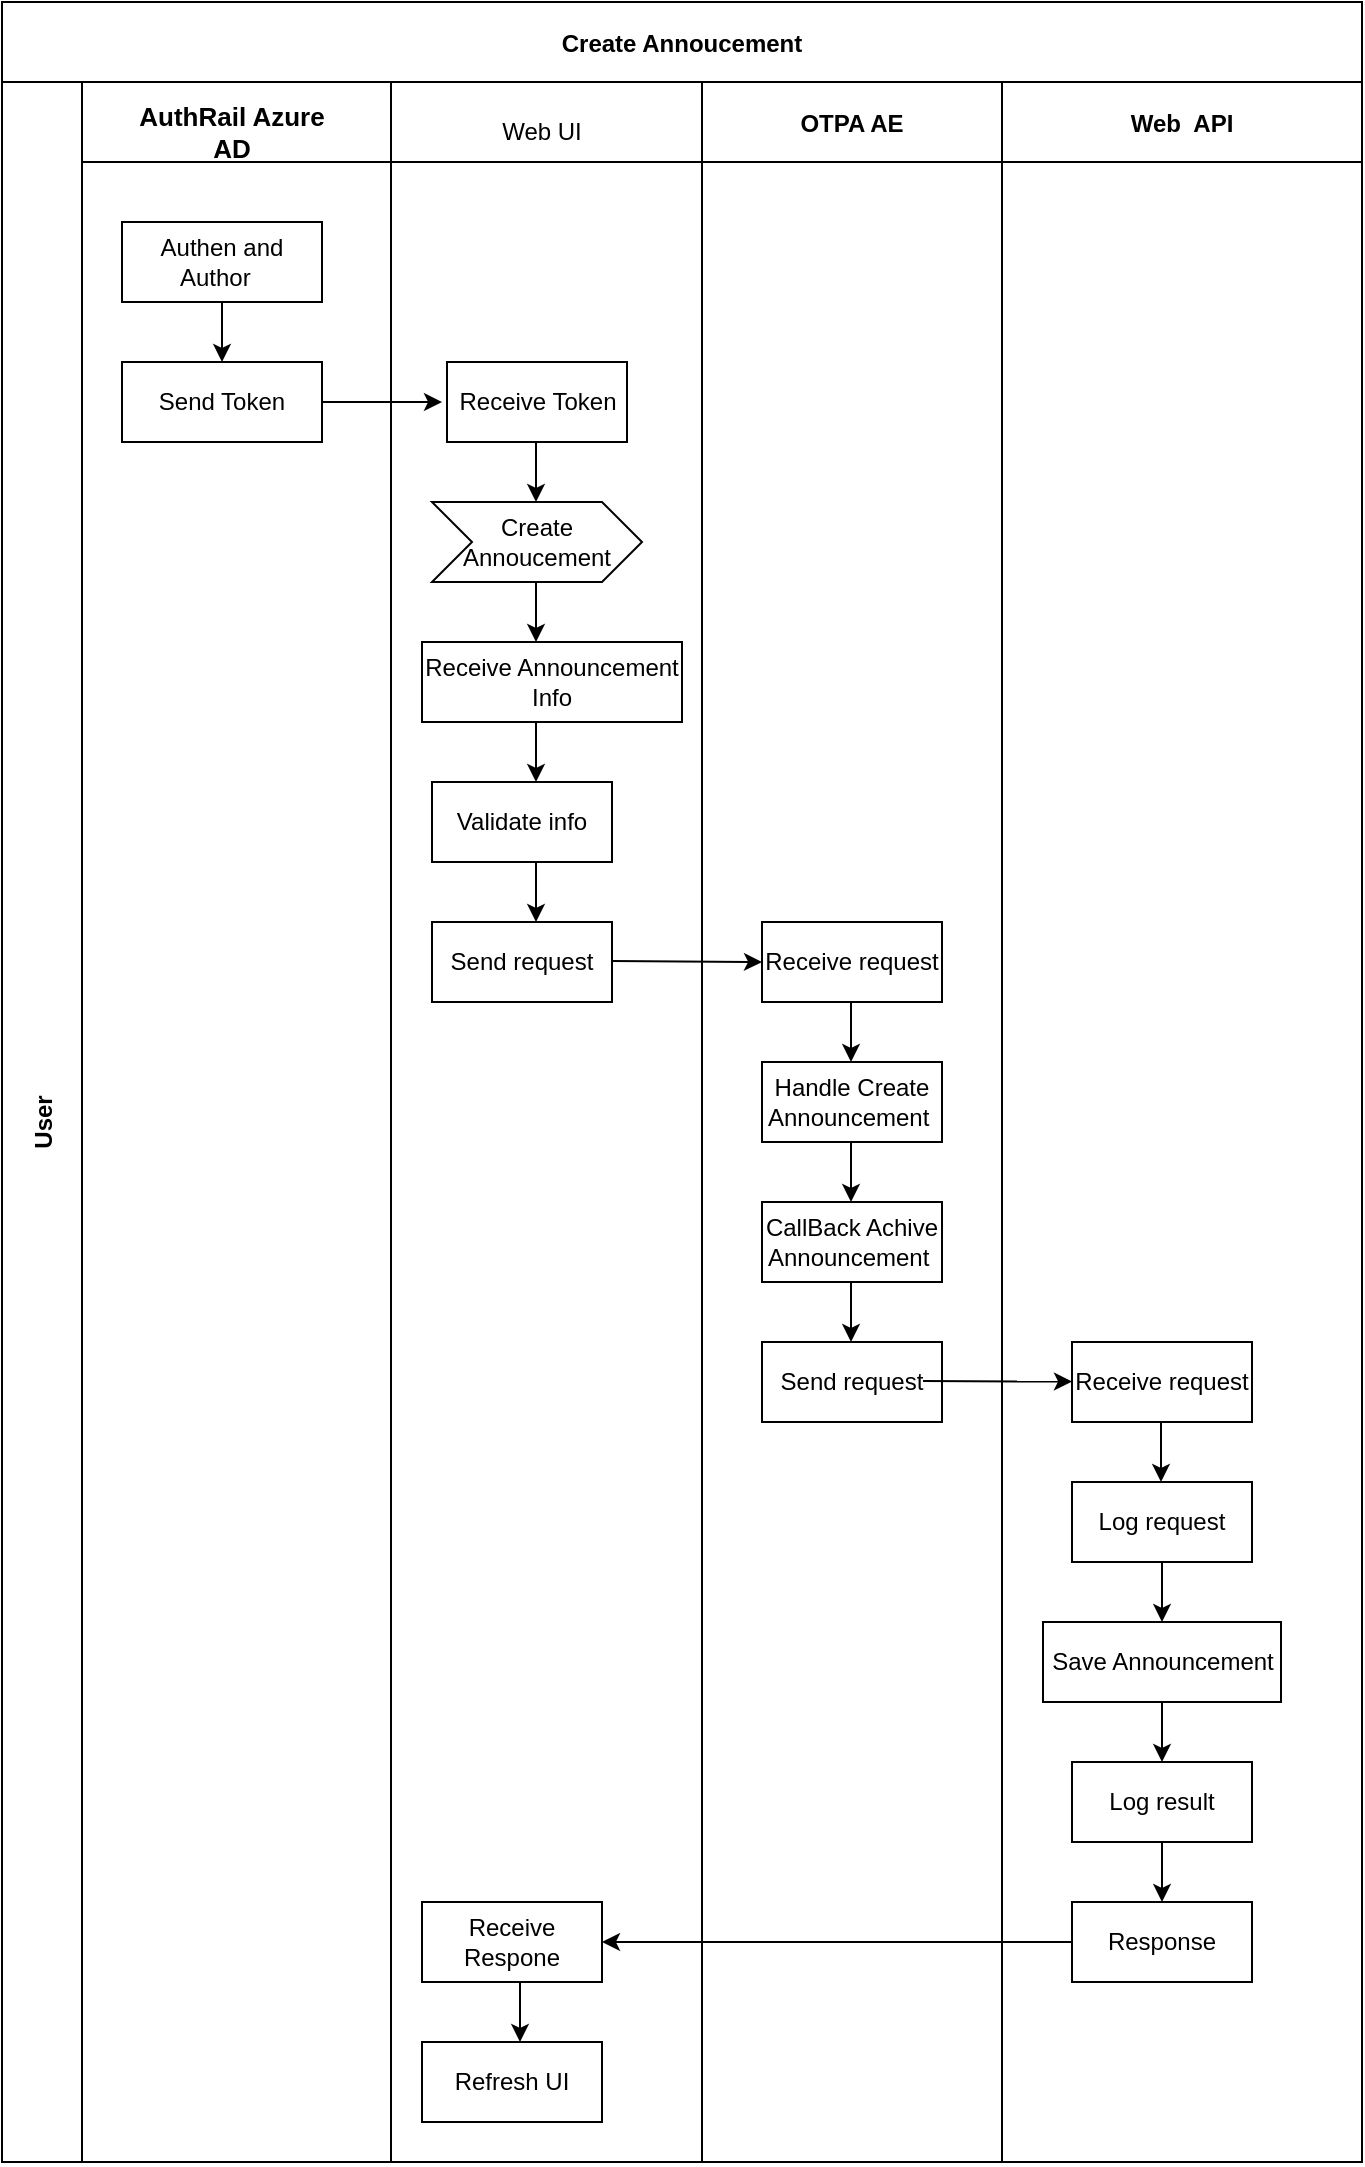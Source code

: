 <mxfile version="20.2.3" type="github">
  <diagram id="kgpKYQtTHZ0yAKxKKP6v" name="Page-1">
    <mxGraphModel dx="1632" dy="468" grid="1" gridSize="10" guides="1" tooltips="1" connect="1" arrows="1" fold="1" page="1" pageScale="1" pageWidth="850" pageHeight="1100" math="0" shadow="0">
      <root>
        <mxCell id="0" />
        <mxCell id="1" parent="0" />
        <mxCell id="3nuBFxr9cyL0pnOWT2aG-1" value="Create Annoucement" style="shape=table;childLayout=tableLayout;startSize=40;collapsible=0;recursiveResize=0;expand=0;fillColor=none;fontStyle=1" parent="1" vertex="1">
          <mxGeometry x="-180" y="120" width="680" height="1080" as="geometry" />
        </mxCell>
        <mxCell id="3nuBFxr9cyL0pnOWT2aG-3" value="User" style="shape=tableRow;horizontal=0;swimlaneHead=0;swimlaneBody=0;top=0;left=0;bottom=0;right=0;fillColor=none;points=[[0,0.5],[1,0.5]];portConstraint=eastwest;startSize=40;collapsible=0;recursiveResize=0;expand=0;fontStyle=1;" parent="3nuBFxr9cyL0pnOWT2aG-1" vertex="1">
          <mxGeometry y="40" width="680" height="1040" as="geometry" />
        </mxCell>
        <mxCell id="3nuBFxr9cyL0pnOWT2aG-4" value="" style="swimlane;swimlaneHead=0;swimlaneBody=0;connectable=0;fillColor=none;startSize=40;collapsible=0;recursiveResize=0;expand=0;fontStyle=1;" parent="3nuBFxr9cyL0pnOWT2aG-3" vertex="1">
          <mxGeometry x="40" width="310" height="1040" as="geometry">
            <mxRectangle width="310" height="1040" as="alternateBounds" />
          </mxGeometry>
        </mxCell>
        <mxCell id="3nuBFxr9cyL0pnOWT2aG-7" value="Receive Announcement Info" style="rounded=0;whiteSpace=wrap;html=1;" parent="3nuBFxr9cyL0pnOWT2aG-4" vertex="1">
          <mxGeometry x="170" y="280" width="130" height="40" as="geometry" />
        </mxCell>
        <mxCell id="u42V9gx1YOsnKbqX93Dj-2" value="Validate info" style="rounded=0;whiteSpace=wrap;html=1;" vertex="1" parent="3nuBFxr9cyL0pnOWT2aG-4">
          <mxGeometry x="175" y="350" width="90" height="40" as="geometry" />
        </mxCell>
        <mxCell id="u42V9gx1YOsnKbqX93Dj-3" value="Send request" style="rounded=0;whiteSpace=wrap;html=1;" vertex="1" parent="3nuBFxr9cyL0pnOWT2aG-4">
          <mxGeometry x="175" y="420" width="90" height="40" as="geometry" />
        </mxCell>
        <mxCell id="u42V9gx1YOsnKbqX93Dj-12" value="Web UI" style="text;html=1;strokeColor=none;fillColor=none;align=center;verticalAlign=middle;whiteSpace=wrap;rounded=0;" vertex="1" parent="3nuBFxr9cyL0pnOWT2aG-4">
          <mxGeometry x="200" y="10" width="60" height="30" as="geometry" />
        </mxCell>
        <mxCell id="u42V9gx1YOsnKbqX93Dj-13" value="&lt;font style=&quot;font-size: 13px;&quot;&gt;&lt;b&gt;AuthRail Azure AD&lt;/b&gt;&lt;/font&gt;" style="text;html=1;strokeColor=none;fillColor=none;align=center;verticalAlign=middle;whiteSpace=wrap;rounded=0;" vertex="1" parent="3nuBFxr9cyL0pnOWT2aG-4">
          <mxGeometry x="20" y="10" width="110" height="30" as="geometry" />
        </mxCell>
        <mxCell id="u42V9gx1YOsnKbqX93Dj-14" value="Authen and Author&amp;nbsp;&amp;nbsp;" style="rounded=0;whiteSpace=wrap;html=1;" vertex="1" parent="3nuBFxr9cyL0pnOWT2aG-4">
          <mxGeometry x="20" y="70" width="100" height="40" as="geometry" />
        </mxCell>
        <mxCell id="u42V9gx1YOsnKbqX93Dj-15" value="Send Token" style="rounded=0;whiteSpace=wrap;html=1;" vertex="1" parent="3nuBFxr9cyL0pnOWT2aG-4">
          <mxGeometry x="20" y="140" width="100" height="40" as="geometry" />
        </mxCell>
        <mxCell id="u42V9gx1YOsnKbqX93Dj-16" value="Receive Token" style="rounded=0;whiteSpace=wrap;html=1;" vertex="1" parent="3nuBFxr9cyL0pnOWT2aG-4">
          <mxGeometry x="182.5" y="140" width="90" height="40" as="geometry" />
        </mxCell>
        <mxCell id="u42V9gx1YOsnKbqX93Dj-25" value="Receive Respone" style="rounded=0;whiteSpace=wrap;html=1;" vertex="1" parent="3nuBFxr9cyL0pnOWT2aG-4">
          <mxGeometry x="170" y="910" width="90" height="40" as="geometry" />
        </mxCell>
        <mxCell id="u42V9gx1YOsnKbqX93Dj-26" value="Refresh UI" style="rounded=0;whiteSpace=wrap;html=1;" vertex="1" parent="3nuBFxr9cyL0pnOWT2aG-4">
          <mxGeometry x="170" y="980" width="90" height="40" as="geometry" />
        </mxCell>
        <mxCell id="u42V9gx1YOsnKbqX93Dj-27" value="Create Annoucement" style="shape=step;perimeter=stepPerimeter;whiteSpace=wrap;html=1;fixedSize=1;" vertex="1" parent="3nuBFxr9cyL0pnOWT2aG-4">
          <mxGeometry x="175" y="210" width="105" height="40" as="geometry" />
        </mxCell>
        <mxCell id="u42V9gx1YOsnKbqX93Dj-30" style="edgeStyle=orthogonalEdgeStyle;rounded=0;orthogonalLoop=1;jettySize=auto;html=1;exitX=0.5;exitY=1;exitDx=0;exitDy=0;" edge="1" parent="3nuBFxr9cyL0pnOWT2aG-4" source="u42V9gx1YOsnKbqX93Dj-16" target="u42V9gx1YOsnKbqX93Dj-16">
          <mxGeometry relative="1" as="geometry" />
        </mxCell>
        <mxCell id="u42V9gx1YOsnKbqX93Dj-31" style="edgeStyle=orthogonalEdgeStyle;rounded=0;orthogonalLoop=1;jettySize=auto;html=1;exitX=0.5;exitY=1;exitDx=0;exitDy=0;" edge="1" parent="3nuBFxr9cyL0pnOWT2aG-4" source="u42V9gx1YOsnKbqX93Dj-27" target="u42V9gx1YOsnKbqX93Dj-27">
          <mxGeometry relative="1" as="geometry" />
        </mxCell>
        <mxCell id="u42V9gx1YOsnKbqX93Dj-39" value="" style="endArrow=classic;html=1;rounded=0;exitX=0.5;exitY=1;exitDx=0;exitDy=0;" edge="1" parent="3nuBFxr9cyL0pnOWT2aG-4" source="u42V9gx1YOsnKbqX93Dj-14" target="u42V9gx1YOsnKbqX93Dj-15">
          <mxGeometry width="50" height="50" relative="1" as="geometry">
            <mxPoint x="45" y="160" as="sourcePoint" />
            <mxPoint x="95" y="110" as="targetPoint" />
          </mxGeometry>
        </mxCell>
        <mxCell id="u42V9gx1YOsnKbqX93Dj-54" value="" style="endArrow=classic;html=1;rounded=0;" edge="1" parent="3nuBFxr9cyL0pnOWT2aG-4" source="u42V9gx1YOsnKbqX93Dj-15">
          <mxGeometry width="50" height="50" relative="1" as="geometry">
            <mxPoint x="100" y="220" as="sourcePoint" />
            <mxPoint x="180" y="160" as="targetPoint" />
          </mxGeometry>
        </mxCell>
        <mxCell id="u42V9gx1YOsnKbqX93Dj-55" value="" style="endArrow=classic;html=1;rounded=0;exitX=0.5;exitY=1;exitDx=0;exitDy=0;" edge="1" parent="3nuBFxr9cyL0pnOWT2aG-4">
          <mxGeometry width="50" height="50" relative="1" as="geometry">
            <mxPoint x="227" y="180" as="sourcePoint" />
            <mxPoint x="227" y="210" as="targetPoint" />
          </mxGeometry>
        </mxCell>
        <mxCell id="u42V9gx1YOsnKbqX93Dj-56" value="" style="endArrow=classic;html=1;rounded=0;exitX=0.5;exitY=1;exitDx=0;exitDy=0;" edge="1" parent="3nuBFxr9cyL0pnOWT2aG-4">
          <mxGeometry width="50" height="50" relative="1" as="geometry">
            <mxPoint x="227" y="250" as="sourcePoint" />
            <mxPoint x="227" y="280" as="targetPoint" />
          </mxGeometry>
        </mxCell>
        <mxCell id="u42V9gx1YOsnKbqX93Dj-57" value="" style="endArrow=classic;html=1;rounded=0;exitX=0.5;exitY=1;exitDx=0;exitDy=0;" edge="1" parent="3nuBFxr9cyL0pnOWT2aG-4">
          <mxGeometry width="50" height="50" relative="1" as="geometry">
            <mxPoint x="227" y="320" as="sourcePoint" />
            <mxPoint x="227" y="350" as="targetPoint" />
          </mxGeometry>
        </mxCell>
        <mxCell id="u42V9gx1YOsnKbqX93Dj-58" value="" style="endArrow=classic;html=1;rounded=0;exitX=0.5;exitY=1;exitDx=0;exitDy=0;" edge="1" parent="3nuBFxr9cyL0pnOWT2aG-4">
          <mxGeometry width="50" height="50" relative="1" as="geometry">
            <mxPoint x="227" y="390" as="sourcePoint" />
            <mxPoint x="227" y="420" as="targetPoint" />
          </mxGeometry>
        </mxCell>
        <mxCell id="u42V9gx1YOsnKbqX93Dj-59" value="" style="endArrow=classic;html=1;rounded=0;entryX=0;entryY=0.5;entryDx=0;entryDy=0;" edge="1" parent="3nuBFxr9cyL0pnOWT2aG-4" target="3nuBFxr9cyL0pnOWT2aG-9">
          <mxGeometry width="50" height="50" relative="1" as="geometry">
            <mxPoint x="265" y="439.5" as="sourcePoint" />
            <mxPoint x="325" y="439.5" as="targetPoint" />
          </mxGeometry>
        </mxCell>
        <mxCell id="u42V9gx1YOsnKbqX93Dj-70" value="" style="endArrow=classic;html=1;rounded=0;exitX=0.5;exitY=1;exitDx=0;exitDy=0;" edge="1" parent="3nuBFxr9cyL0pnOWT2aG-4">
          <mxGeometry width="50" height="50" relative="1" as="geometry">
            <mxPoint x="219" y="950" as="sourcePoint" />
            <mxPoint x="219" y="980" as="targetPoint" />
          </mxGeometry>
        </mxCell>
        <mxCell id="u42V9gx1YOsnKbqX93Dj-11" value="" style="endArrow=none;html=1;rounded=0;" edge="1" parent="3nuBFxr9cyL0pnOWT2aG-4">
          <mxGeometry width="50" height="50" relative="1" as="geometry">
            <mxPoint x="154.5" y="1040" as="sourcePoint" />
            <mxPoint x="154.5" as="targetPoint" />
          </mxGeometry>
        </mxCell>
        <mxCell id="3nuBFxr9cyL0pnOWT2aG-8" value="OTPA AE" style="swimlane;swimlaneHead=0;swimlaneBody=0;connectable=0;fillColor=none;startSize=40;collapsible=0;recursiveResize=0;expand=0;fontStyle=1;" parent="3nuBFxr9cyL0pnOWT2aG-3" vertex="1">
          <mxGeometry x="350" width="150" height="1040" as="geometry">
            <mxRectangle width="150" height="1040" as="alternateBounds" />
          </mxGeometry>
        </mxCell>
        <mxCell id="3nuBFxr9cyL0pnOWT2aG-9" value="Receive request" style="rounded=0;whiteSpace=wrap;html=1;" parent="3nuBFxr9cyL0pnOWT2aG-8" vertex="1">
          <mxGeometry x="30" y="420" width="90" height="40" as="geometry" />
        </mxCell>
        <mxCell id="3nuBFxr9cyL0pnOWT2aG-10" value="Handle Create Announcement&amp;nbsp;" style="rounded=0;whiteSpace=wrap;html=1;" parent="3nuBFxr9cyL0pnOWT2aG-8" vertex="1">
          <mxGeometry x="30" y="490" width="90" height="40" as="geometry" />
        </mxCell>
        <mxCell id="u42V9gx1YOsnKbqX93Dj-4" value="Send request" style="rounded=0;whiteSpace=wrap;html=1;" vertex="1" parent="3nuBFxr9cyL0pnOWT2aG-8">
          <mxGeometry x="30" y="630" width="90" height="40" as="geometry" />
        </mxCell>
        <mxCell id="u42V9gx1YOsnKbqX93Dj-19" value="CallBack Achive Announcement&amp;nbsp;" style="rounded=0;whiteSpace=wrap;html=1;" vertex="1" parent="3nuBFxr9cyL0pnOWT2aG-8">
          <mxGeometry x="30" y="560" width="90" height="40" as="geometry" />
        </mxCell>
        <mxCell id="u42V9gx1YOsnKbqX93Dj-61" value="" style="endArrow=classic;html=1;rounded=0;exitX=0.5;exitY=1;exitDx=0;exitDy=0;" edge="1" parent="3nuBFxr9cyL0pnOWT2aG-8">
          <mxGeometry width="50" height="50" relative="1" as="geometry">
            <mxPoint x="74.5" y="460" as="sourcePoint" />
            <mxPoint x="74.5" y="490" as="targetPoint" />
          </mxGeometry>
        </mxCell>
        <mxCell id="u42V9gx1YOsnKbqX93Dj-62" value="" style="endArrow=classic;html=1;rounded=0;exitX=0.5;exitY=1;exitDx=0;exitDy=0;" edge="1" parent="3nuBFxr9cyL0pnOWT2aG-8">
          <mxGeometry width="50" height="50" relative="1" as="geometry">
            <mxPoint x="74.5" y="530" as="sourcePoint" />
            <mxPoint x="74.5" y="560" as="targetPoint" />
          </mxGeometry>
        </mxCell>
        <mxCell id="u42V9gx1YOsnKbqX93Dj-63" value="" style="endArrow=classic;html=1;rounded=0;exitX=0.5;exitY=1;exitDx=0;exitDy=0;" edge="1" parent="3nuBFxr9cyL0pnOWT2aG-8">
          <mxGeometry width="50" height="50" relative="1" as="geometry">
            <mxPoint x="74.5" y="600" as="sourcePoint" />
            <mxPoint x="74.5" y="630" as="targetPoint" />
          </mxGeometry>
        </mxCell>
        <mxCell id="u42V9gx1YOsnKbqX93Dj-69" value="" style="endArrow=classic;html=1;rounded=0;" edge="1" parent="3nuBFxr9cyL0pnOWT2aG-8" target="u42V9gx1YOsnKbqX93Dj-25">
          <mxGeometry width="50" height="50" relative="1" as="geometry">
            <mxPoint x="190" y="930" as="sourcePoint" />
            <mxPoint x="79.5" y="950" as="targetPoint" />
          </mxGeometry>
        </mxCell>
        <mxCell id="3nuBFxr9cyL0pnOWT2aG-11" value="Web  API" style="swimlane;swimlaneHead=0;swimlaneBody=0;connectable=0;fillColor=none;startSize=40;collapsible=0;recursiveResize=0;expand=0;fontStyle=1;" parent="3nuBFxr9cyL0pnOWT2aG-3" vertex="1">
          <mxGeometry x="500" width="180" height="1040" as="geometry">
            <mxRectangle width="180" height="1040" as="alternateBounds" />
          </mxGeometry>
        </mxCell>
        <mxCell id="u42V9gx1YOsnKbqX93Dj-17" value="Receive request" style="rounded=0;whiteSpace=wrap;html=1;" vertex="1" parent="3nuBFxr9cyL0pnOWT2aG-11">
          <mxGeometry x="35" y="630" width="90" height="40" as="geometry" />
        </mxCell>
        <mxCell id="u42V9gx1YOsnKbqX93Dj-18" value="Save Announcement" style="rounded=0;whiteSpace=wrap;html=1;" vertex="1" parent="3nuBFxr9cyL0pnOWT2aG-11">
          <mxGeometry x="20.5" y="770" width="119" height="40" as="geometry" />
        </mxCell>
        <mxCell id="u42V9gx1YOsnKbqX93Dj-20" value="Log request" style="rounded=0;whiteSpace=wrap;html=1;" vertex="1" parent="3nuBFxr9cyL0pnOWT2aG-11">
          <mxGeometry x="35" y="700" width="90" height="40" as="geometry" />
        </mxCell>
        <mxCell id="u42V9gx1YOsnKbqX93Dj-23" value="Log result" style="rounded=0;whiteSpace=wrap;html=1;" vertex="1" parent="3nuBFxr9cyL0pnOWT2aG-11">
          <mxGeometry x="35" y="840" width="90" height="40" as="geometry" />
        </mxCell>
        <mxCell id="u42V9gx1YOsnKbqX93Dj-24" value="Response" style="rounded=0;whiteSpace=wrap;html=1;" vertex="1" parent="3nuBFxr9cyL0pnOWT2aG-11">
          <mxGeometry x="35" y="910" width="90" height="40" as="geometry" />
        </mxCell>
        <mxCell id="u42V9gx1YOsnKbqX93Dj-64" value="" style="endArrow=classic;html=1;rounded=0;" edge="1" parent="3nuBFxr9cyL0pnOWT2aG-11" target="u42V9gx1YOsnKbqX93Dj-17">
          <mxGeometry width="50" height="50" relative="1" as="geometry">
            <mxPoint x="-39.5" y="649.5" as="sourcePoint" />
            <mxPoint x="20.5" y="649.5" as="targetPoint" />
          </mxGeometry>
        </mxCell>
        <mxCell id="u42V9gx1YOsnKbqX93Dj-65" value="" style="endArrow=classic;html=1;rounded=0;exitX=0.5;exitY=1;exitDx=0;exitDy=0;" edge="1" parent="3nuBFxr9cyL0pnOWT2aG-11">
          <mxGeometry width="50" height="50" relative="1" as="geometry">
            <mxPoint x="79.5" y="670" as="sourcePoint" />
            <mxPoint x="79.5" y="700" as="targetPoint" />
          </mxGeometry>
        </mxCell>
        <mxCell id="u42V9gx1YOsnKbqX93Dj-66" value="" style="endArrow=classic;html=1;rounded=0;exitX=0.5;exitY=1;exitDx=0;exitDy=0;" edge="1" parent="3nuBFxr9cyL0pnOWT2aG-11">
          <mxGeometry width="50" height="50" relative="1" as="geometry">
            <mxPoint x="80" y="740" as="sourcePoint" />
            <mxPoint x="80" y="770" as="targetPoint" />
          </mxGeometry>
        </mxCell>
        <mxCell id="u42V9gx1YOsnKbqX93Dj-67" value="" style="endArrow=classic;html=1;rounded=0;exitX=0.5;exitY=1;exitDx=0;exitDy=0;" edge="1" parent="3nuBFxr9cyL0pnOWT2aG-11">
          <mxGeometry width="50" height="50" relative="1" as="geometry">
            <mxPoint x="80" y="810" as="sourcePoint" />
            <mxPoint x="80" y="840" as="targetPoint" />
          </mxGeometry>
        </mxCell>
        <mxCell id="u42V9gx1YOsnKbqX93Dj-68" value="" style="endArrow=classic;html=1;rounded=0;exitX=0.5;exitY=1;exitDx=0;exitDy=0;" edge="1" parent="3nuBFxr9cyL0pnOWT2aG-11">
          <mxGeometry width="50" height="50" relative="1" as="geometry">
            <mxPoint x="80" y="880" as="sourcePoint" />
            <mxPoint x="80" y="910" as="targetPoint" />
          </mxGeometry>
        </mxCell>
      </root>
    </mxGraphModel>
  </diagram>
</mxfile>
